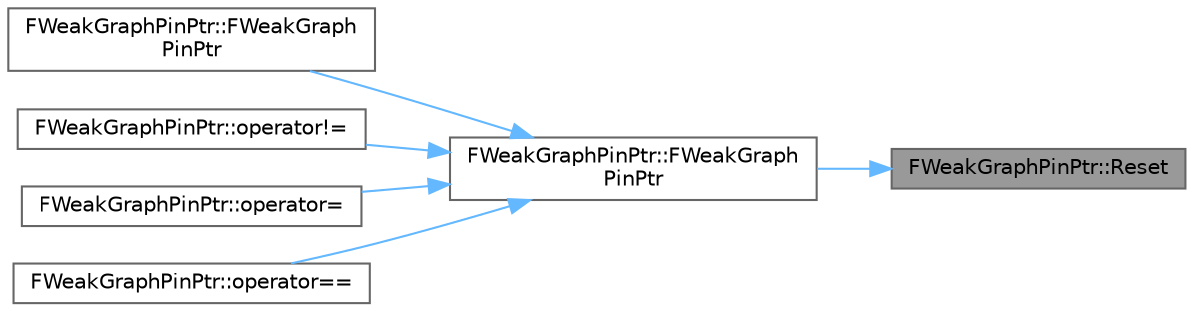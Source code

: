 digraph "FWeakGraphPinPtr::Reset"
{
 // INTERACTIVE_SVG=YES
 // LATEX_PDF_SIZE
  bgcolor="transparent";
  edge [fontname=Helvetica,fontsize=10,labelfontname=Helvetica,labelfontsize=10];
  node [fontname=Helvetica,fontsize=10,shape=box,height=0.2,width=0.4];
  rankdir="RL";
  Node1 [id="Node000001",label="FWeakGraphPinPtr::Reset",height=0.2,width=0.4,color="gray40", fillcolor="grey60", style="filled", fontcolor="black",tooltip="Reset the weak pointer back to NULL state."];
  Node1 -> Node2 [id="edge1_Node000001_Node000002",dir="back",color="steelblue1",style="solid",tooltip=" "];
  Node2 [id="Node000002",label="FWeakGraphPinPtr::FWeakGraph\lPinPtr",height=0.2,width=0.4,color="grey40", fillcolor="white", style="filled",URL="$df/dd8/structFWeakGraphPinPtr.html#a0b07db37e1204cf00c011a0a7ac83362",tooltip="Default constructor."];
  Node2 -> Node3 [id="edge2_Node000002_Node000003",dir="back",color="steelblue1",style="solid",tooltip=" "];
  Node3 [id="Node000003",label="FWeakGraphPinPtr::FWeakGraph\lPinPtr",height=0.2,width=0.4,color="grey40", fillcolor="white", style="filled",URL="$df/dd8/structFWeakGraphPinPtr.html#afd76a0597d54bf00ba60c5194f087a29",tooltip="Construct from another weak pointer."];
  Node2 -> Node4 [id="edge3_Node000002_Node000004",dir="back",color="steelblue1",style="solid",tooltip=" "];
  Node4 [id="Node000004",label="FWeakGraphPinPtr::operator!=",height=0.2,width=0.4,color="grey40", fillcolor="white", style="filled",URL="$df/dd8/structFWeakGraphPinPtr.html#abe95e102e727741a2d64cdda649bfbda",tooltip="Compare weak pointers for inequality."];
  Node2 -> Node5 [id="edge4_Node000002_Node000005",dir="back",color="steelblue1",style="solid",tooltip=" "];
  Node5 [id="Node000005",label="FWeakGraphPinPtr::operator=",height=0.2,width=0.4,color="grey40", fillcolor="white", style="filled",URL="$df/dd8/structFWeakGraphPinPtr.html#a64d92de02863f943b2d9ee03d63b57c8",tooltip="Assign from another weak pointer."];
  Node2 -> Node6 [id="edge5_Node000002_Node000006",dir="back",color="steelblue1",style="solid",tooltip=" "];
  Node6 [id="Node000006",label="FWeakGraphPinPtr::operator==",height=0.2,width=0.4,color="grey40", fillcolor="white", style="filled",URL="$df/dd8/structFWeakGraphPinPtr.html#acfbdaa4b378868b9c5b3284a7a92bbd4",tooltip="Compare weak pointers for equality."];
}

